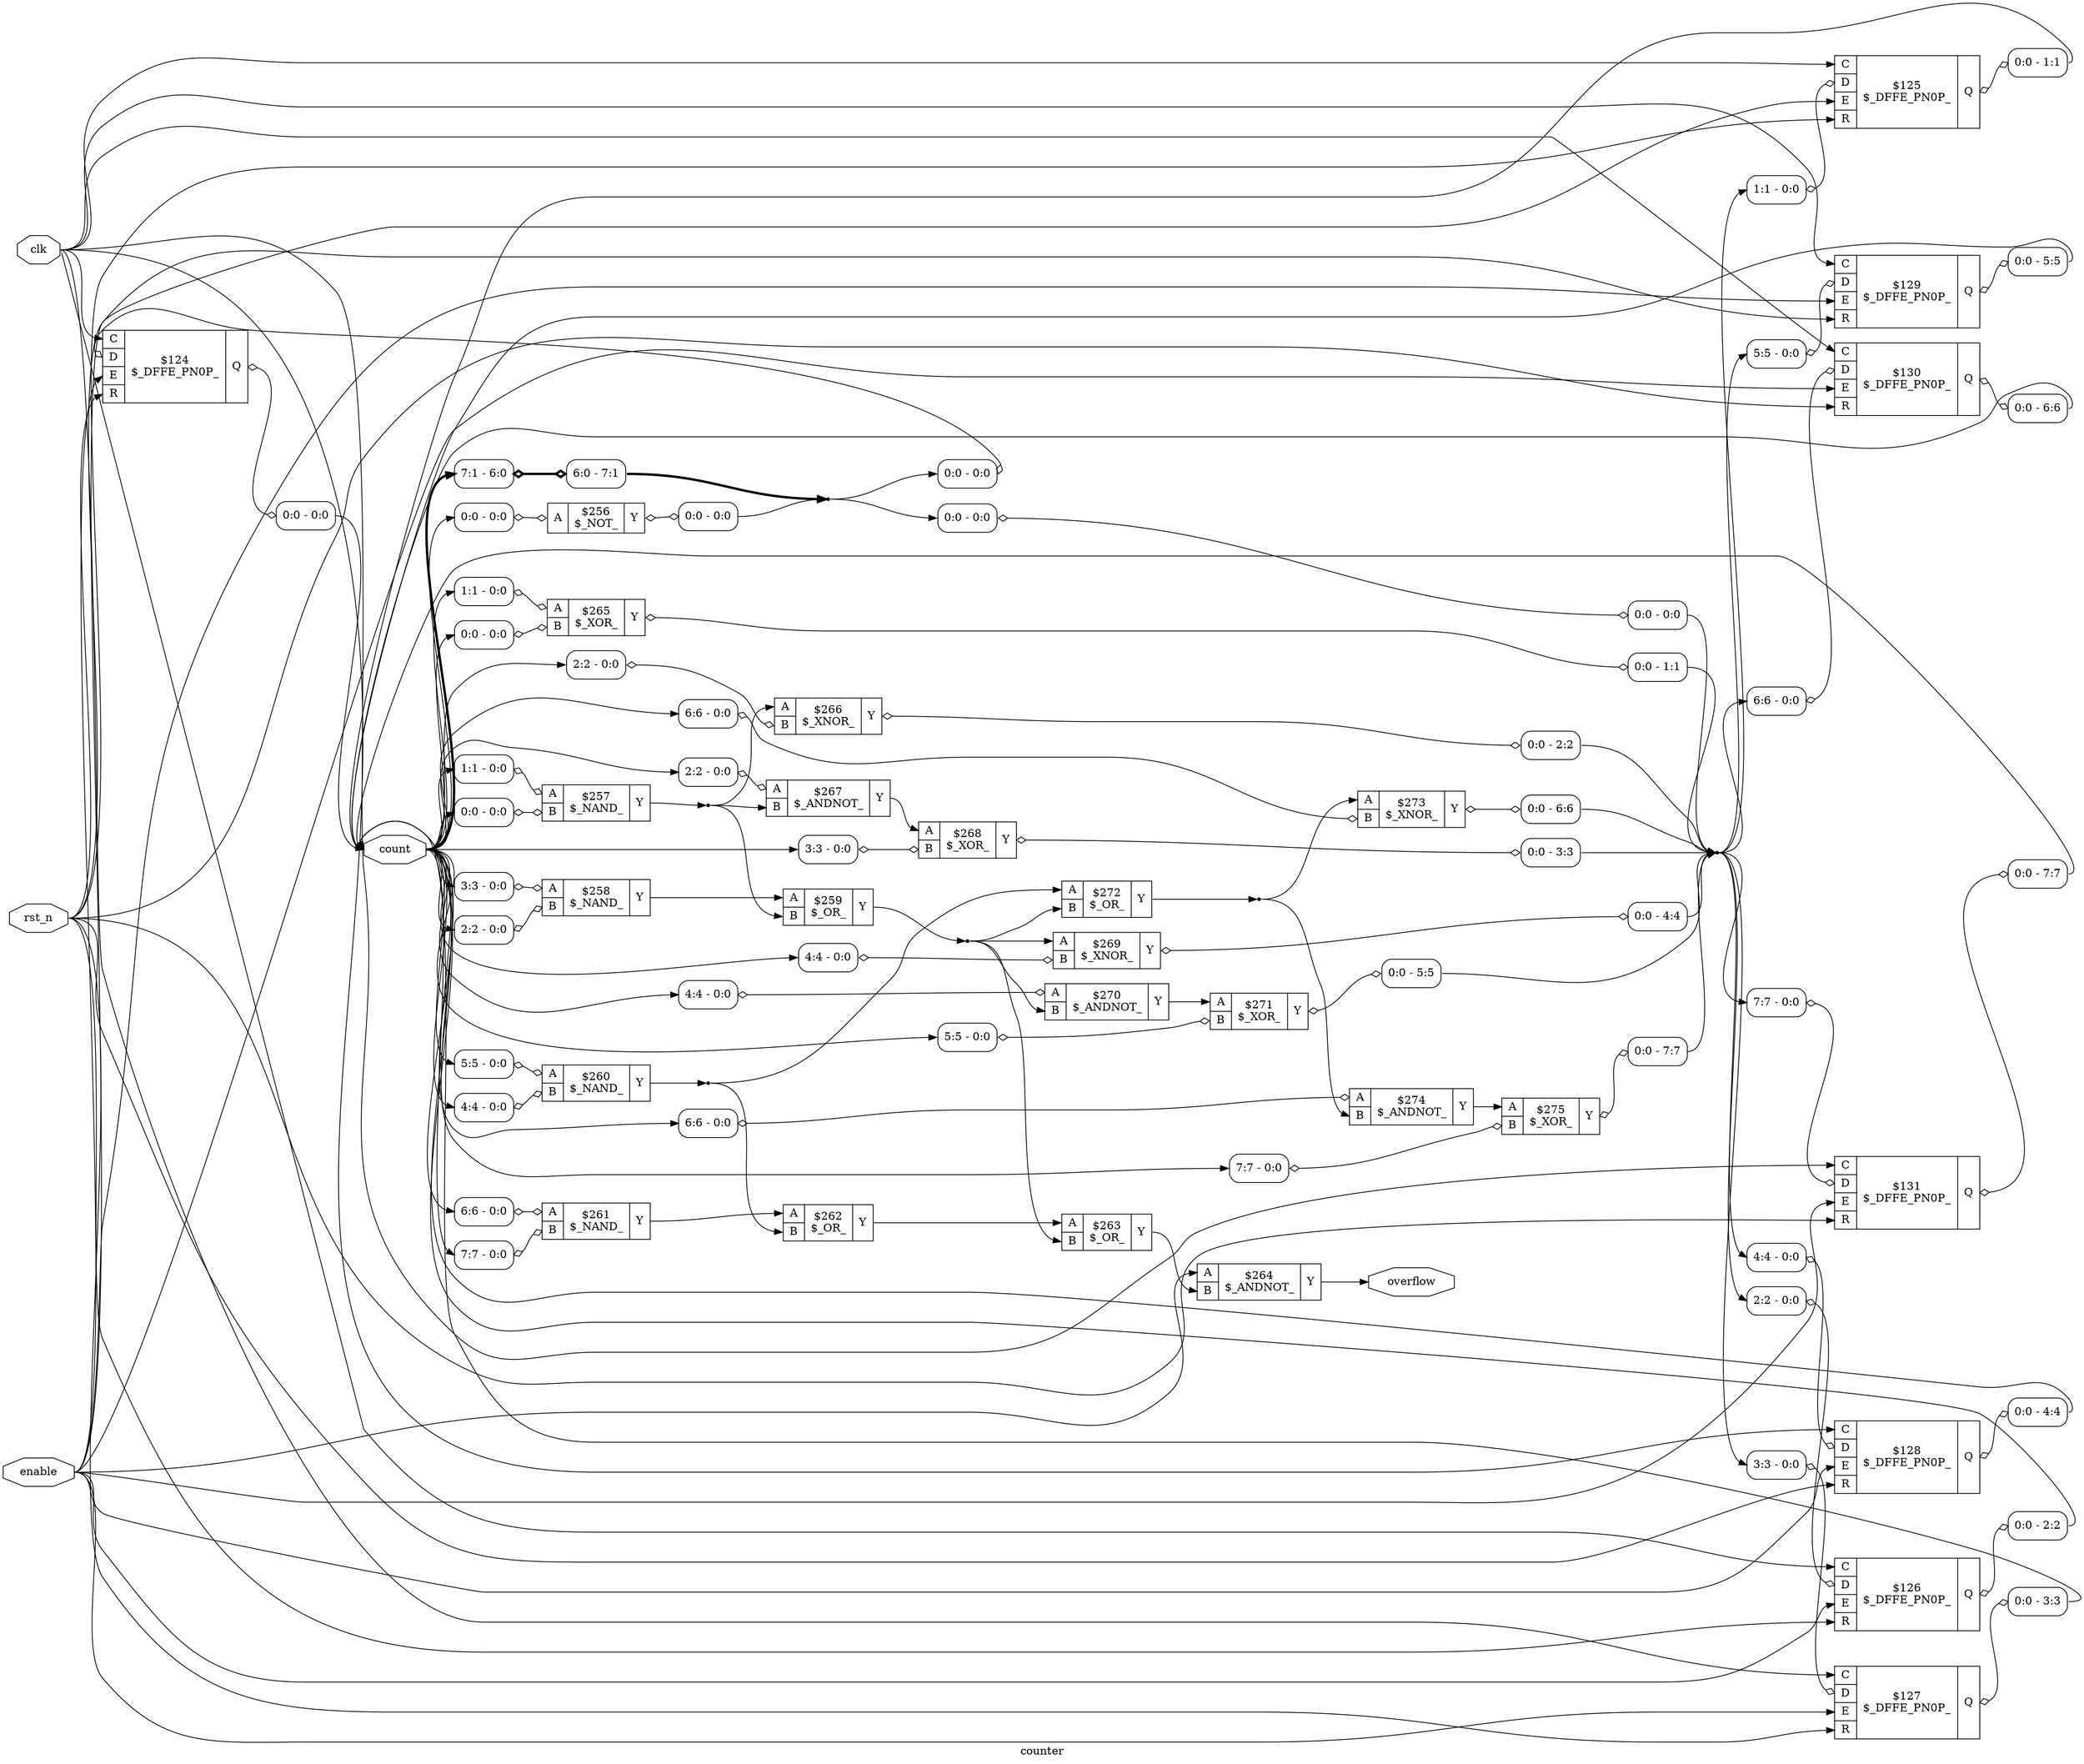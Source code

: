 digraph "counter" {
label="counter";
rankdir="LR";
remincross=true;
n14 [ shape=octagon, label="clk", color="black", fontcolor="black"];
n15 [ shape=octagon, label="count", color="black", fontcolor="black"];
n16 [ shape=octagon, label="enable", color="black", fontcolor="black"];
n17 [ shape=octagon, label="overflow", color="black", fontcolor="black"];
n18 [ shape=octagon, label="rst_n", color="black", fontcolor="black"];
c21 [ shape=record, label="{{<p19> A}|$256\n$_NOT_|{<p20> Y}}",  ];
x0 [ shape=record, style=rounded, label="<s0> 0:0 - 0:0 ", color="black", fontcolor="black" ];
x0:e -> c21:p19:w [arrowhead=odiamond, arrowtail=odiamond, dir=both, color="black", fontcolor="black", label=""];
x1 [ shape=record, style=rounded, label="<s0> 0:0 - 0:0 ", color="black", fontcolor="black" ];
c21:p20:e -> x1:w [arrowhead=odiamond, arrowtail=odiamond, dir=both, color="black", fontcolor="black", label=""];
c23 [ shape=record, label="{{<p19> A|<p22> B}|$257\n$_NAND_|{<p20> Y}}",  ];
x2 [ shape=record, style=rounded, label="<s0> 1:1 - 0:0 ", color="black", fontcolor="black" ];
x2:e -> c23:p19:w [arrowhead=odiamond, arrowtail=odiamond, dir=both, color="black", fontcolor="black", label=""];
x3 [ shape=record, style=rounded, label="<s0> 0:0 - 0:0 ", color="black", fontcolor="black" ];
x3:e -> c23:p22:w [arrowhead=odiamond, arrowtail=odiamond, dir=both, color="black", fontcolor="black", label=""];
c24 [ shape=record, label="{{<p19> A|<p22> B}|$258\n$_NAND_|{<p20> Y}}",  ];
x4 [ shape=record, style=rounded, label="<s0> 3:3 - 0:0 ", color="black", fontcolor="black" ];
x4:e -> c24:p19:w [arrowhead=odiamond, arrowtail=odiamond, dir=both, color="black", fontcolor="black", label=""];
x5 [ shape=record, style=rounded, label="<s0> 2:2 - 0:0 ", color="black", fontcolor="black" ];
x5:e -> c24:p22:w [arrowhead=odiamond, arrowtail=odiamond, dir=both, color="black", fontcolor="black", label=""];
c25 [ shape=record, label="{{<p19> A|<p22> B}|$259\n$_OR_|{<p20> Y}}",  ];
c26 [ shape=record, label="{{<p19> A|<p22> B}|$260\n$_NAND_|{<p20> Y}}",  ];
x6 [ shape=record, style=rounded, label="<s0> 5:5 - 0:0 ", color="black", fontcolor="black" ];
x6:e -> c26:p19:w [arrowhead=odiamond, arrowtail=odiamond, dir=both, color="black", fontcolor="black", label=""];
x7 [ shape=record, style=rounded, label="<s0> 4:4 - 0:0 ", color="black", fontcolor="black" ];
x7:e -> c26:p22:w [arrowhead=odiamond, arrowtail=odiamond, dir=both, color="black", fontcolor="black", label=""];
c27 [ shape=record, label="{{<p19> A|<p22> B}|$261\n$_NAND_|{<p20> Y}}",  ];
x8 [ shape=record, style=rounded, label="<s0> 6:6 - 0:0 ", color="black", fontcolor="black" ];
x8:e -> c27:p19:w [arrowhead=odiamond, arrowtail=odiamond, dir=both, color="black", fontcolor="black", label=""];
x9 [ shape=record, style=rounded, label="<s0> 7:7 - 0:0 ", color="black", fontcolor="black" ];
x9:e -> c27:p22:w [arrowhead=odiamond, arrowtail=odiamond, dir=both, color="black", fontcolor="black", label=""];
c28 [ shape=record, label="{{<p19> A|<p22> B}|$262\n$_OR_|{<p20> Y}}",  ];
c29 [ shape=record, label="{{<p19> A|<p22> B}|$263\n$_OR_|{<p20> Y}}",  ];
c30 [ shape=record, label="{{<p19> A|<p22> B}|$264\n$_ANDNOT_|{<p20> Y}}",  ];
c31 [ shape=record, label="{{<p19> A|<p22> B}|$265\n$_XOR_|{<p20> Y}}",  ];
x10 [ shape=record, style=rounded, label="<s0> 1:1 - 0:0 ", color="black", fontcolor="black" ];
x10:e -> c31:p19:w [arrowhead=odiamond, arrowtail=odiamond, dir=both, color="black", fontcolor="black", label=""];
x11 [ shape=record, style=rounded, label="<s0> 0:0 - 0:0 ", color="black", fontcolor="black" ];
x11:e -> c31:p22:w [arrowhead=odiamond, arrowtail=odiamond, dir=both, color="black", fontcolor="black", label=""];
x12 [ shape=record, style=rounded, label="<s0> 0:0 - 1:1 ", color="black", fontcolor="black" ];
c31:p20:e -> x12:w [arrowhead=odiamond, arrowtail=odiamond, dir=both, color="black", fontcolor="black", label=""];
c32 [ shape=record, label="{{<p19> A|<p22> B}|$266\n$_XNOR_|{<p20> Y}}",  ];
x13 [ shape=record, style=rounded, label="<s0> 2:2 - 0:0 ", color="black", fontcolor="black" ];
x13:e -> c32:p22:w [arrowhead=odiamond, arrowtail=odiamond, dir=both, color="black", fontcolor="black", label=""];
x14 [ shape=record, style=rounded, label="<s0> 0:0 - 2:2 ", color="black", fontcolor="black" ];
c32:p20:e -> x14:w [arrowhead=odiamond, arrowtail=odiamond, dir=both, color="black", fontcolor="black", label=""];
c33 [ shape=record, label="{{<p19> A|<p22> B}|$267\n$_ANDNOT_|{<p20> Y}}",  ];
x15 [ shape=record, style=rounded, label="<s0> 2:2 - 0:0 ", color="black", fontcolor="black" ];
x15:e -> c33:p19:w [arrowhead=odiamond, arrowtail=odiamond, dir=both, color="black", fontcolor="black", label=""];
c34 [ shape=record, label="{{<p19> A|<p22> B}|$268\n$_XOR_|{<p20> Y}}",  ];
x16 [ shape=record, style=rounded, label="<s0> 3:3 - 0:0 ", color="black", fontcolor="black" ];
x16:e -> c34:p22:w [arrowhead=odiamond, arrowtail=odiamond, dir=both, color="black", fontcolor="black", label=""];
x17 [ shape=record, style=rounded, label="<s0> 0:0 - 3:3 ", color="black", fontcolor="black" ];
c34:p20:e -> x17:w [arrowhead=odiamond, arrowtail=odiamond, dir=both, color="black", fontcolor="black", label=""];
c35 [ shape=record, label="{{<p19> A|<p22> B}|$269\n$_XNOR_|{<p20> Y}}",  ];
x18 [ shape=record, style=rounded, label="<s0> 4:4 - 0:0 ", color="black", fontcolor="black" ];
x18:e -> c35:p22:w [arrowhead=odiamond, arrowtail=odiamond, dir=both, color="black", fontcolor="black", label=""];
x19 [ shape=record, style=rounded, label="<s0> 0:0 - 4:4 ", color="black", fontcolor="black" ];
c35:p20:e -> x19:w [arrowhead=odiamond, arrowtail=odiamond, dir=both, color="black", fontcolor="black", label=""];
c36 [ shape=record, label="{{<p19> A|<p22> B}|$270\n$_ANDNOT_|{<p20> Y}}",  ];
x20 [ shape=record, style=rounded, label="<s0> 4:4 - 0:0 ", color="black", fontcolor="black" ];
x20:e -> c36:p19:w [arrowhead=odiamond, arrowtail=odiamond, dir=both, color="black", fontcolor="black", label=""];
c37 [ shape=record, label="{{<p19> A|<p22> B}|$271\n$_XOR_|{<p20> Y}}",  ];
x21 [ shape=record, style=rounded, label="<s0> 5:5 - 0:0 ", color="black", fontcolor="black" ];
x21:e -> c37:p22:w [arrowhead=odiamond, arrowtail=odiamond, dir=both, color="black", fontcolor="black", label=""];
x22 [ shape=record, style=rounded, label="<s0> 0:0 - 5:5 ", color="black", fontcolor="black" ];
c37:p20:e -> x22:w [arrowhead=odiamond, arrowtail=odiamond, dir=both, color="black", fontcolor="black", label=""];
c38 [ shape=record, label="{{<p19> A|<p22> B}|$272\n$_OR_|{<p20> Y}}",  ];
c39 [ shape=record, label="{{<p19> A|<p22> B}|$273\n$_XNOR_|{<p20> Y}}",  ];
x23 [ shape=record, style=rounded, label="<s0> 6:6 - 0:0 ", color="black", fontcolor="black" ];
x23:e -> c39:p22:w [arrowhead=odiamond, arrowtail=odiamond, dir=both, color="black", fontcolor="black", label=""];
x24 [ shape=record, style=rounded, label="<s0> 0:0 - 6:6 ", color="black", fontcolor="black" ];
c39:p20:e -> x24:w [arrowhead=odiamond, arrowtail=odiamond, dir=both, color="black", fontcolor="black", label=""];
c40 [ shape=record, label="{{<p19> A|<p22> B}|$274\n$_ANDNOT_|{<p20> Y}}",  ];
x25 [ shape=record, style=rounded, label="<s0> 6:6 - 0:0 ", color="black", fontcolor="black" ];
x25:e -> c40:p19:w [arrowhead=odiamond, arrowtail=odiamond, dir=both, color="black", fontcolor="black", label=""];
c41 [ shape=record, label="{{<p19> A|<p22> B}|$275\n$_XOR_|{<p20> Y}}",  ];
x26 [ shape=record, style=rounded, label="<s0> 7:7 - 0:0 ", color="black", fontcolor="black" ];
x26:e -> c41:p22:w [arrowhead=odiamond, arrowtail=odiamond, dir=both, color="black", fontcolor="black", label=""];
x27 [ shape=record, style=rounded, label="<s0> 0:0 - 7:7 ", color="black", fontcolor="black" ];
c41:p20:e -> x27:w [arrowhead=odiamond, arrowtail=odiamond, dir=both, color="black", fontcolor="black", label=""];
c47 [ shape=record, label="{{<p42> C|<p43> D|<p44> E|<p45> R}|$124\n$_DFFE_PN0P_|{<p46> Q}}",  ];
x28 [ shape=record, style=rounded, label="<s0> 0:0 - 0:0 ", color="black", fontcolor="black" ];
x28:e -> c47:p43:w [arrowhead=odiamond, arrowtail=odiamond, dir=both, color="black", fontcolor="black", label=""];
x29 [ shape=record, style=rounded, label="<s0> 0:0 - 0:0 ", color="black", fontcolor="black" ];
c47:p46:e -> x29:w [arrowhead=odiamond, arrowtail=odiamond, dir=both, color="black", fontcolor="black", label=""];
c48 [ shape=record, label="{{<p42> C|<p43> D|<p44> E|<p45> R}|$125\n$_DFFE_PN0P_|{<p46> Q}}",  ];
x30 [ shape=record, style=rounded, label="<s0> 1:1 - 0:0 ", color="black", fontcolor="black" ];
x30:e -> c48:p43:w [arrowhead=odiamond, arrowtail=odiamond, dir=both, color="black", fontcolor="black", label=""];
x31 [ shape=record, style=rounded, label="<s0> 0:0 - 1:1 ", color="black", fontcolor="black" ];
c48:p46:e -> x31:w [arrowhead=odiamond, arrowtail=odiamond, dir=both, color="black", fontcolor="black", label=""];
c49 [ shape=record, label="{{<p42> C|<p43> D|<p44> E|<p45> R}|$126\n$_DFFE_PN0P_|{<p46> Q}}",  ];
x32 [ shape=record, style=rounded, label="<s0> 2:2 - 0:0 ", color="black", fontcolor="black" ];
x32:e -> c49:p43:w [arrowhead=odiamond, arrowtail=odiamond, dir=both, color="black", fontcolor="black", label=""];
x33 [ shape=record, style=rounded, label="<s0> 0:0 - 2:2 ", color="black", fontcolor="black" ];
c49:p46:e -> x33:w [arrowhead=odiamond, arrowtail=odiamond, dir=both, color="black", fontcolor="black", label=""];
c50 [ shape=record, label="{{<p42> C|<p43> D|<p44> E|<p45> R}|$127\n$_DFFE_PN0P_|{<p46> Q}}",  ];
x34 [ shape=record, style=rounded, label="<s0> 3:3 - 0:0 ", color="black", fontcolor="black" ];
x34:e -> c50:p43:w [arrowhead=odiamond, arrowtail=odiamond, dir=both, color="black", fontcolor="black", label=""];
x35 [ shape=record, style=rounded, label="<s0> 0:0 - 3:3 ", color="black", fontcolor="black" ];
c50:p46:e -> x35:w [arrowhead=odiamond, arrowtail=odiamond, dir=both, color="black", fontcolor="black", label=""];
c51 [ shape=record, label="{{<p42> C|<p43> D|<p44> E|<p45> R}|$128\n$_DFFE_PN0P_|{<p46> Q}}",  ];
x36 [ shape=record, style=rounded, label="<s0> 4:4 - 0:0 ", color="black", fontcolor="black" ];
x36:e -> c51:p43:w [arrowhead=odiamond, arrowtail=odiamond, dir=both, color="black", fontcolor="black", label=""];
x37 [ shape=record, style=rounded, label="<s0> 0:0 - 4:4 ", color="black", fontcolor="black" ];
c51:p46:e -> x37:w [arrowhead=odiamond, arrowtail=odiamond, dir=both, color="black", fontcolor="black", label=""];
c52 [ shape=record, label="{{<p42> C|<p43> D|<p44> E|<p45> R}|$129\n$_DFFE_PN0P_|{<p46> Q}}",  ];
x38 [ shape=record, style=rounded, label="<s0> 5:5 - 0:0 ", color="black", fontcolor="black" ];
x38:e -> c52:p43:w [arrowhead=odiamond, arrowtail=odiamond, dir=both, color="black", fontcolor="black", label=""];
x39 [ shape=record, style=rounded, label="<s0> 0:0 - 5:5 ", color="black", fontcolor="black" ];
c52:p46:e -> x39:w [arrowhead=odiamond, arrowtail=odiamond, dir=both, color="black", fontcolor="black", label=""];
c53 [ shape=record, label="{{<p42> C|<p43> D|<p44> E|<p45> R}|$130\n$_DFFE_PN0P_|{<p46> Q}}",  ];
x40 [ shape=record, style=rounded, label="<s0> 6:6 - 0:0 ", color="black", fontcolor="black" ];
x40:e -> c53:p43:w [arrowhead=odiamond, arrowtail=odiamond, dir=both, color="black", fontcolor="black", label=""];
x41 [ shape=record, style=rounded, label="<s0> 0:0 - 6:6 ", color="black", fontcolor="black" ];
c53:p46:e -> x41:w [arrowhead=odiamond, arrowtail=odiamond, dir=both, color="black", fontcolor="black", label=""];
c54 [ shape=record, label="{{<p42> C|<p43> D|<p44> E|<p45> R}|$131\n$_DFFE_PN0P_|{<p46> Q}}",  ];
x42 [ shape=record, style=rounded, label="<s0> 7:7 - 0:0 ", color="black", fontcolor="black" ];
x42:e -> c54:p43:w [arrowhead=odiamond, arrowtail=odiamond, dir=both, color="black", fontcolor="black", label=""];
x43 [ shape=record, style=rounded, label="<s0> 0:0 - 7:7 ", color="black", fontcolor="black" ];
c54:p46:e -> x43:w [arrowhead=odiamond, arrowtail=odiamond, dir=both, color="black", fontcolor="black", label=""];
x44 [ shape=record, style=rounded, label="<s0> 7:1 - 6:0 ", color="black", fontcolor="black" ];
x45 [ shape=record, style=rounded, label="<s0> 6:0 - 7:1 ", color="black", fontcolor="black" ];
x44:e -> x45:w [arrowhead=odiamond, arrowtail=odiamond, dir=both, color="black", fontcolor="black", style="setlinewidth(3)", label=""];
x46 [ shape=record, style=rounded, label="<s0> 0:0 - 0:0 ", color="black", fontcolor="black" ];
x47 [ shape=record, style=rounded, label="<s0> 0:0 - 0:0 ", color="black", fontcolor="black" ];
x46:e -> x47:w [arrowhead=odiamond, arrowtail=odiamond, dir=both, color="black", fontcolor="black", label=""];
n1 [ shape=point ];
c23:p20:e -> n1:w [color="black", fontcolor="black", label=""];
n1:e -> c25:p22:w [color="black", fontcolor="black", label=""];
n1:e -> c32:p19:w [color="black", fontcolor="black", label=""];
n1:e -> c33:p22:w [color="black", fontcolor="black", label=""];
n10 [ shape=point ];
c38:p20:e -> n10:w [color="black", fontcolor="black", label=""];
n10:e -> c39:p19:w [color="black", fontcolor="black", label=""];
n10:e -> c40:p22:w [color="black", fontcolor="black", label=""];
c40:p20:e -> c41:p19:w [color="black", fontcolor="black", label=""];
n12 [ shape=point ];
x1:s0:e -> n12:w [color="black", fontcolor="black", label=""];
x45:s0:e -> n12:w [color="black", fontcolor="black", style="setlinewidth(3)", label=""];
n12:e -> x28:s0:w [color="black", fontcolor="black", label=""];
n12:e -> x46:s0:w [color="black", fontcolor="black", label=""];
n13 [ shape=point ];
x12:s0:e -> n13:w [color="black", fontcolor="black", label=""];
x14:s0:e -> n13:w [color="black", fontcolor="black", label=""];
x17:s0:e -> n13:w [color="black", fontcolor="black", label=""];
x19:s0:e -> n13:w [color="black", fontcolor="black", label=""];
x22:s0:e -> n13:w [color="black", fontcolor="black", label=""];
x24:s0:e -> n13:w [color="black", fontcolor="black", label=""];
x27:s0:e -> n13:w [color="black", fontcolor="black", label=""];
x47:s0:e -> n13:w [color="black", fontcolor="black", label=""];
n13:e -> x30:s0:w [color="black", fontcolor="black", label=""];
n13:e -> x32:s0:w [color="black", fontcolor="black", label=""];
n13:e -> x34:s0:w [color="black", fontcolor="black", label=""];
n13:e -> x36:s0:w [color="black", fontcolor="black", label=""];
n13:e -> x38:s0:w [color="black", fontcolor="black", label=""];
n13:e -> x40:s0:w [color="black", fontcolor="black", label=""];
n13:e -> x42:s0:w [color="black", fontcolor="black", label=""];
n14:e -> c47:p42:w [color="black", fontcolor="black", label=""];
n14:e -> c48:p42:w [color="black", fontcolor="black", label=""];
n14:e -> c49:p42:w [color="black", fontcolor="black", label=""];
n14:e -> c50:p42:w [color="black", fontcolor="black", label=""];
n14:e -> c51:p42:w [color="black", fontcolor="black", label=""];
n14:e -> c52:p42:w [color="black", fontcolor="black", label=""];
n14:e -> c53:p42:w [color="black", fontcolor="black", label=""];
n14:e -> c54:p42:w [color="black", fontcolor="black", label=""];
x29:s0:e -> n15:w [color="black", fontcolor="black", label=""];
x31:s0:e -> n15:w [color="black", fontcolor="black", label=""];
x33:s0:e -> n15:w [color="black", fontcolor="black", label=""];
x35:s0:e -> n15:w [color="black", fontcolor="black", label=""];
x37:s0:e -> n15:w [color="black", fontcolor="black", label=""];
x39:s0:e -> n15:w [color="black", fontcolor="black", label=""];
x41:s0:e -> n15:w [color="black", fontcolor="black", label=""];
x43:s0:e -> n15:w [color="black", fontcolor="black", label=""];
n15:e -> x0:s0:w [color="black", fontcolor="black", label=""];
n15:e -> x10:s0:w [color="black", fontcolor="black", label=""];
n15:e -> x11:s0:w [color="black", fontcolor="black", label=""];
n15:e -> x13:s0:w [color="black", fontcolor="black", label=""];
n15:e -> x15:s0:w [color="black", fontcolor="black", label=""];
n15:e -> x16:s0:w [color="black", fontcolor="black", label=""];
n15:e -> x18:s0:w [color="black", fontcolor="black", label=""];
n15:e -> x20:s0:w [color="black", fontcolor="black", label=""];
n15:e -> x21:s0:w [color="black", fontcolor="black", label=""];
n15:e -> x23:s0:w [color="black", fontcolor="black", label=""];
n15:e -> x25:s0:w [color="black", fontcolor="black", label=""];
n15:e -> x26:s0:w [color="black", fontcolor="black", label=""];
n15:e -> x2:s0:w [color="black", fontcolor="black", label=""];
n15:e -> x3:s0:w [color="black", fontcolor="black", label=""];
n15:e -> x44:s0:w [color="black", fontcolor="black", style="setlinewidth(3)", label=""];
n15:e -> x4:s0:w [color="black", fontcolor="black", label=""];
n15:e -> x5:s0:w [color="black", fontcolor="black", label=""];
n15:e -> x6:s0:w [color="black", fontcolor="black", label=""];
n15:e -> x7:s0:w [color="black", fontcolor="black", label=""];
n15:e -> x8:s0:w [color="black", fontcolor="black", label=""];
n15:e -> x9:s0:w [color="black", fontcolor="black", label=""];
n16:e -> c30:p19:w [color="black", fontcolor="black", label=""];
n16:e -> c47:p44:w [color="black", fontcolor="black", label=""];
n16:e -> c48:p44:w [color="black", fontcolor="black", label=""];
n16:e -> c49:p44:w [color="black", fontcolor="black", label=""];
n16:e -> c50:p44:w [color="black", fontcolor="black", label=""];
n16:e -> c51:p44:w [color="black", fontcolor="black", label=""];
n16:e -> c52:p44:w [color="black", fontcolor="black", label=""];
n16:e -> c53:p44:w [color="black", fontcolor="black", label=""];
n16:e -> c54:p44:w [color="black", fontcolor="black", label=""];
c30:p20:e -> n17:w [color="black", fontcolor="black", label=""];
n18:e -> c47:p45:w [color="black", fontcolor="black", label=""];
n18:e -> c48:p45:w [color="black", fontcolor="black", label=""];
n18:e -> c49:p45:w [color="black", fontcolor="black", label=""];
n18:e -> c50:p45:w [color="black", fontcolor="black", label=""];
n18:e -> c51:p45:w [color="black", fontcolor="black", label=""];
n18:e -> c52:p45:w [color="black", fontcolor="black", label=""];
n18:e -> c53:p45:w [color="black", fontcolor="black", label=""];
n18:e -> c54:p45:w [color="black", fontcolor="black", label=""];
c24:p20:e -> c25:p19:w [color="black", fontcolor="black", label=""];
n3 [ shape=point ];
c25:p20:e -> n3:w [color="black", fontcolor="black", label=""];
n3:e -> c29:p22:w [color="black", fontcolor="black", label=""];
n3:e -> c35:p19:w [color="black", fontcolor="black", label=""];
n3:e -> c36:p22:w [color="black", fontcolor="black", label=""];
n3:e -> c38:p22:w [color="black", fontcolor="black", label=""];
n4 [ shape=point ];
c26:p20:e -> n4:w [color="black", fontcolor="black", label=""];
n4:e -> c28:p22:w [color="black", fontcolor="black", label=""];
n4:e -> c38:p19:w [color="black", fontcolor="black", label=""];
c27:p20:e -> c28:p19:w [color="black", fontcolor="black", label=""];
c28:p20:e -> c29:p19:w [color="black", fontcolor="black", label=""];
c29:p20:e -> c30:p22:w [color="black", fontcolor="black", label=""];
c33:p20:e -> c34:p19:w [color="black", fontcolor="black", label=""];
c36:p20:e -> c37:p19:w [color="black", fontcolor="black", label=""];
}
